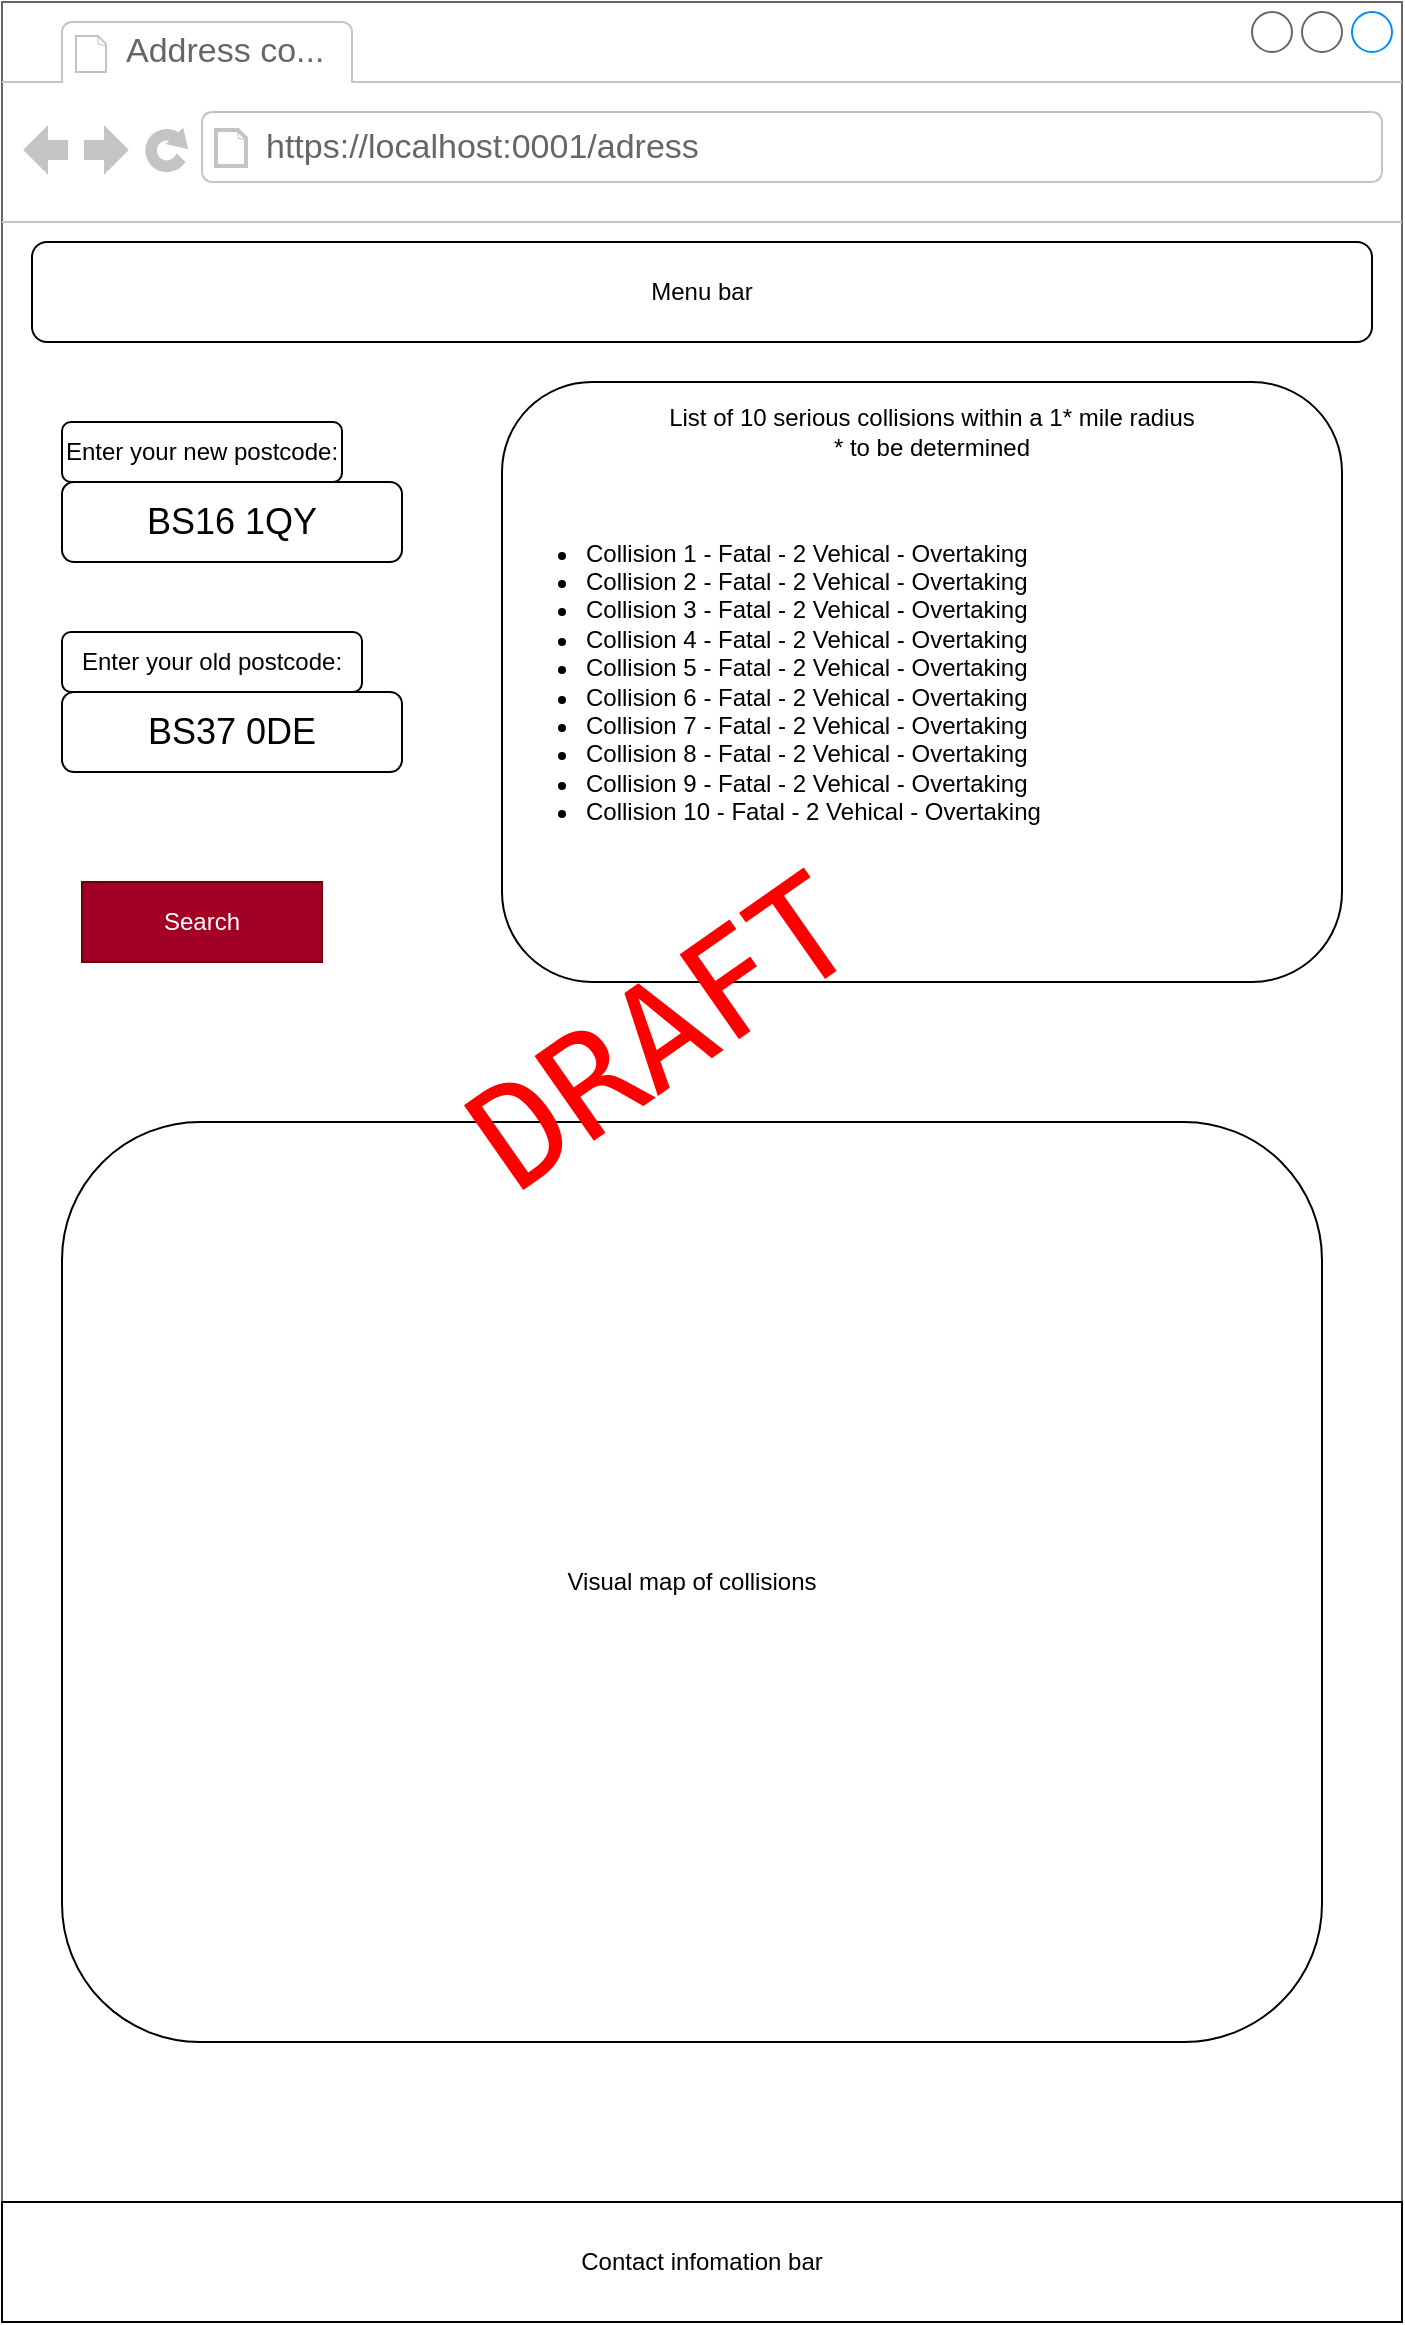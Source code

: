 <mxfile version="26.0.9">
  <diagram name="Page-1" id="k5edDJM-ocC7F09qZwvw">
    <mxGraphModel dx="1562" dy="2078" grid="1" gridSize="10" guides="1" tooltips="1" connect="1" arrows="1" fold="1" page="1" pageScale="1" pageWidth="827" pageHeight="1169" math="0" shadow="0">
      <root>
        <mxCell id="0" />
        <mxCell id="1" parent="0" />
        <mxCell id="Yhswq7Zzfa-E813NJiy0-2" value="" style="strokeWidth=1;shadow=0;dashed=0;align=center;html=1;shape=mxgraph.mockup.containers.browserWindow;rSize=0;strokeColor=#666666;strokeColor2=#008cff;strokeColor3=#c4c4c4;mainText=,;recursiveResize=0;" vertex="1" parent="1">
          <mxGeometry x="60" y="-20" width="700" height="1160" as="geometry" />
        </mxCell>
        <mxCell id="Yhswq7Zzfa-E813NJiy0-3" value="Address co..." style="strokeWidth=1;shadow=0;dashed=0;align=center;html=1;shape=mxgraph.mockup.containers.anchor;fontSize=17;fontColor=#666666;align=left;whiteSpace=wrap;" vertex="1" parent="Yhswq7Zzfa-E813NJiy0-2">
          <mxGeometry x="60" y="12" width="110" height="26" as="geometry" />
        </mxCell>
        <mxCell id="Yhswq7Zzfa-E813NJiy0-4" value="https://localhost:0001/adress" style="strokeWidth=1;shadow=0;dashed=0;align=center;html=1;shape=mxgraph.mockup.containers.anchor;rSize=0;fontSize=17;fontColor=#666666;align=left;" vertex="1" parent="Yhswq7Zzfa-E813NJiy0-2">
          <mxGeometry x="130" y="60" width="250" height="26" as="geometry" />
        </mxCell>
        <mxCell id="Yhswq7Zzfa-E813NJiy0-5" value="Visual map of collisions" style="rounded=1;whiteSpace=wrap;html=1;" vertex="1" parent="Yhswq7Zzfa-E813NJiy0-2">
          <mxGeometry x="30" y="560" width="630" height="460" as="geometry" />
        </mxCell>
        <mxCell id="Yhswq7Zzfa-E813NJiy0-6" value="Menu bar" style="rounded=1;whiteSpace=wrap;html=1;align=center;" vertex="1" parent="Yhswq7Zzfa-E813NJiy0-2">
          <mxGeometry x="15" y="120" width="670" height="50" as="geometry" />
        </mxCell>
        <mxCell id="Yhswq7Zzfa-E813NJiy0-7" value="Search" style="rounded=0;whiteSpace=wrap;html=1;fillColor=#a20025;fontColor=#ffffff;strokeColor=#6F0000;" vertex="1" parent="Yhswq7Zzfa-E813NJiy0-2">
          <mxGeometry x="40" y="440" width="120" height="40" as="geometry" />
        </mxCell>
        <mxCell id="Yhswq7Zzfa-E813NJiy0-8" value="&lt;font style=&quot;font-size: 18px;&quot;&gt;        BS16 1QY&lt;/font&gt;" style="rounded=1;whiteSpace=wrap;html=1;" vertex="1" parent="Yhswq7Zzfa-E813NJiy0-2">
          <mxGeometry x="30" y="240" width="170" height="40" as="geometry" />
        </mxCell>
        <mxCell id="Yhswq7Zzfa-E813NJiy0-9" value="Enter your new postcode:" style="rounded=1;whiteSpace=wrap;html=1;" vertex="1" parent="Yhswq7Zzfa-E813NJiy0-2">
          <mxGeometry x="30" y="210" width="140" height="30" as="geometry" />
        </mxCell>
        <mxCell id="Yhswq7Zzfa-E813NJiy0-10" value="&lt;font style=&quot;font-size: 18px;&quot;&gt;        BS37 0DE&lt;/font&gt;" style="rounded=1;whiteSpace=wrap;html=1;" vertex="1" parent="Yhswq7Zzfa-E813NJiy0-2">
          <mxGeometry x="30" y="345" width="170" height="40" as="geometry" />
        </mxCell>
        <mxCell id="Yhswq7Zzfa-E813NJiy0-11" value="Enter your old postcode:" style="rounded=1;whiteSpace=wrap;html=1;" vertex="1" parent="Yhswq7Zzfa-E813NJiy0-2">
          <mxGeometry x="30" y="315" width="150" height="30" as="geometry" />
        </mxCell>
        <mxCell id="Yhswq7Zzfa-E813NJiy0-12" value="&lt;ul&gt;&lt;li&gt;&lt;span style=&quot;background-color: transparent; color: light-dark(rgb(0, 0, 0), rgb(255, 255, 255));&quot;&gt;Collision 1 - Fatal - 2 Vehical - Overtaking&lt;/span&gt;&lt;br&gt;&lt;/li&gt;&lt;li&gt;&lt;span style=&quot;background-color: transparent; color: light-dark(rgb(0, 0, 0), rgb(255, 255, 255));&quot;&gt;Collision 2 - Fatal - 2 Vehical - Overtaking&lt;/span&gt;&lt;/li&gt;&lt;li&gt;&lt;span style=&quot;background-color: transparent; color: light-dark(rgb(0, 0, 0), rgb(255, 255, 255));&quot;&gt;Collision 3 - Fatal - 2 Vehical - Overtaking&lt;/span&gt;&lt;/li&gt;&lt;li&gt;&lt;span style=&quot;background-color: transparent; color: light-dark(rgb(0, 0, 0), rgb(255, 255, 255));&quot;&gt;Collision 4 - Fatal - 2 Vehical - Overtaking&lt;/span&gt;&lt;/li&gt;&lt;li&gt;&lt;span style=&quot;background-color: transparent; color: light-dark(rgb(0, 0, 0), rgb(255, 255, 255));&quot;&gt;Collision 5 - Fatal - 2 Vehical - Overtaking&lt;/span&gt;&lt;/li&gt;&lt;li&gt;&lt;span style=&quot;background-color: transparent; color: light-dark(rgb(0, 0, 0), rgb(255, 255, 255));&quot;&gt;Collision 6 - Fatal - 2 Vehical - Overtaking&lt;/span&gt;&lt;/li&gt;&lt;li&gt;&lt;span style=&quot;background-color: transparent; color: light-dark(rgb(0, 0, 0), rgb(255, 255, 255));&quot;&gt;Collision 7 - Fatal - 2 Vehical - Overtaking&lt;/span&gt;&lt;/li&gt;&lt;li&gt;&lt;span style=&quot;background-color: transparent; color: light-dark(rgb(0, 0, 0), rgb(255, 255, 255));&quot;&gt;Collision 8 - Fatal - 2 Vehical - Overtaking&lt;/span&gt;&lt;/li&gt;&lt;li&gt;&lt;span style=&quot;background-color: transparent; color: light-dark(rgb(0, 0, 0), rgb(255, 255, 255));&quot;&gt;Collision 9 - Fatal - 2 Vehical - Overtaking&lt;/span&gt;&lt;/li&gt;&lt;li&gt;&lt;span style=&quot;background-color: transparent; color: light-dark(rgb(0, 0, 0), rgb(255, 255, 255));&quot;&gt;Collision 10 - Fatal - 2 Vehical - Overtaking&lt;/span&gt;&lt;/li&gt;&lt;/ul&gt;" style="rounded=1;whiteSpace=wrap;html=1;align=left;" vertex="1" parent="Yhswq7Zzfa-E813NJiy0-2">
          <mxGeometry x="250" y="190" width="420" height="300" as="geometry" />
        </mxCell>
        <mxCell id="Yhswq7Zzfa-E813NJiy0-15" value="&lt;span style=&quot;text-align: left;&quot;&gt;List of 10 serious collisions within a 1* mile radius&lt;/span&gt;&lt;div&gt;&lt;span style=&quot;text-align: left;&quot;&gt;* to be determined&lt;/span&gt;&lt;/div&gt;" style="rounded=0;whiteSpace=wrap;html=1;strokeColor=none;" vertex="1" parent="Yhswq7Zzfa-E813NJiy0-2">
          <mxGeometry x="330" y="200" width="270" height="30" as="geometry" />
        </mxCell>
        <mxCell id="Yhswq7Zzfa-E813NJiy0-16" value="Contact infomation bar" style="rounded=0;whiteSpace=wrap;html=1;" vertex="1" parent="Yhswq7Zzfa-E813NJiy0-2">
          <mxGeometry y="1100" width="700" height="60" as="geometry" />
        </mxCell>
        <mxCell id="Yhswq7Zzfa-E813NJiy0-18" value="&lt;pre&gt;&lt;font style=&quot;color: rgb(255, 0, 0); font-size: 71px;&quot;&gt;DRAFT&lt;/font&gt;&lt;/pre&gt;" style="text;html=1;align=center;verticalAlign=middle;whiteSpace=wrap;rounded=0;rotation=-35;" vertex="1" parent="Yhswq7Zzfa-E813NJiy0-2">
          <mxGeometry x="300" y="500" width="60" height="30" as="geometry" />
        </mxCell>
      </root>
    </mxGraphModel>
  </diagram>
</mxfile>
